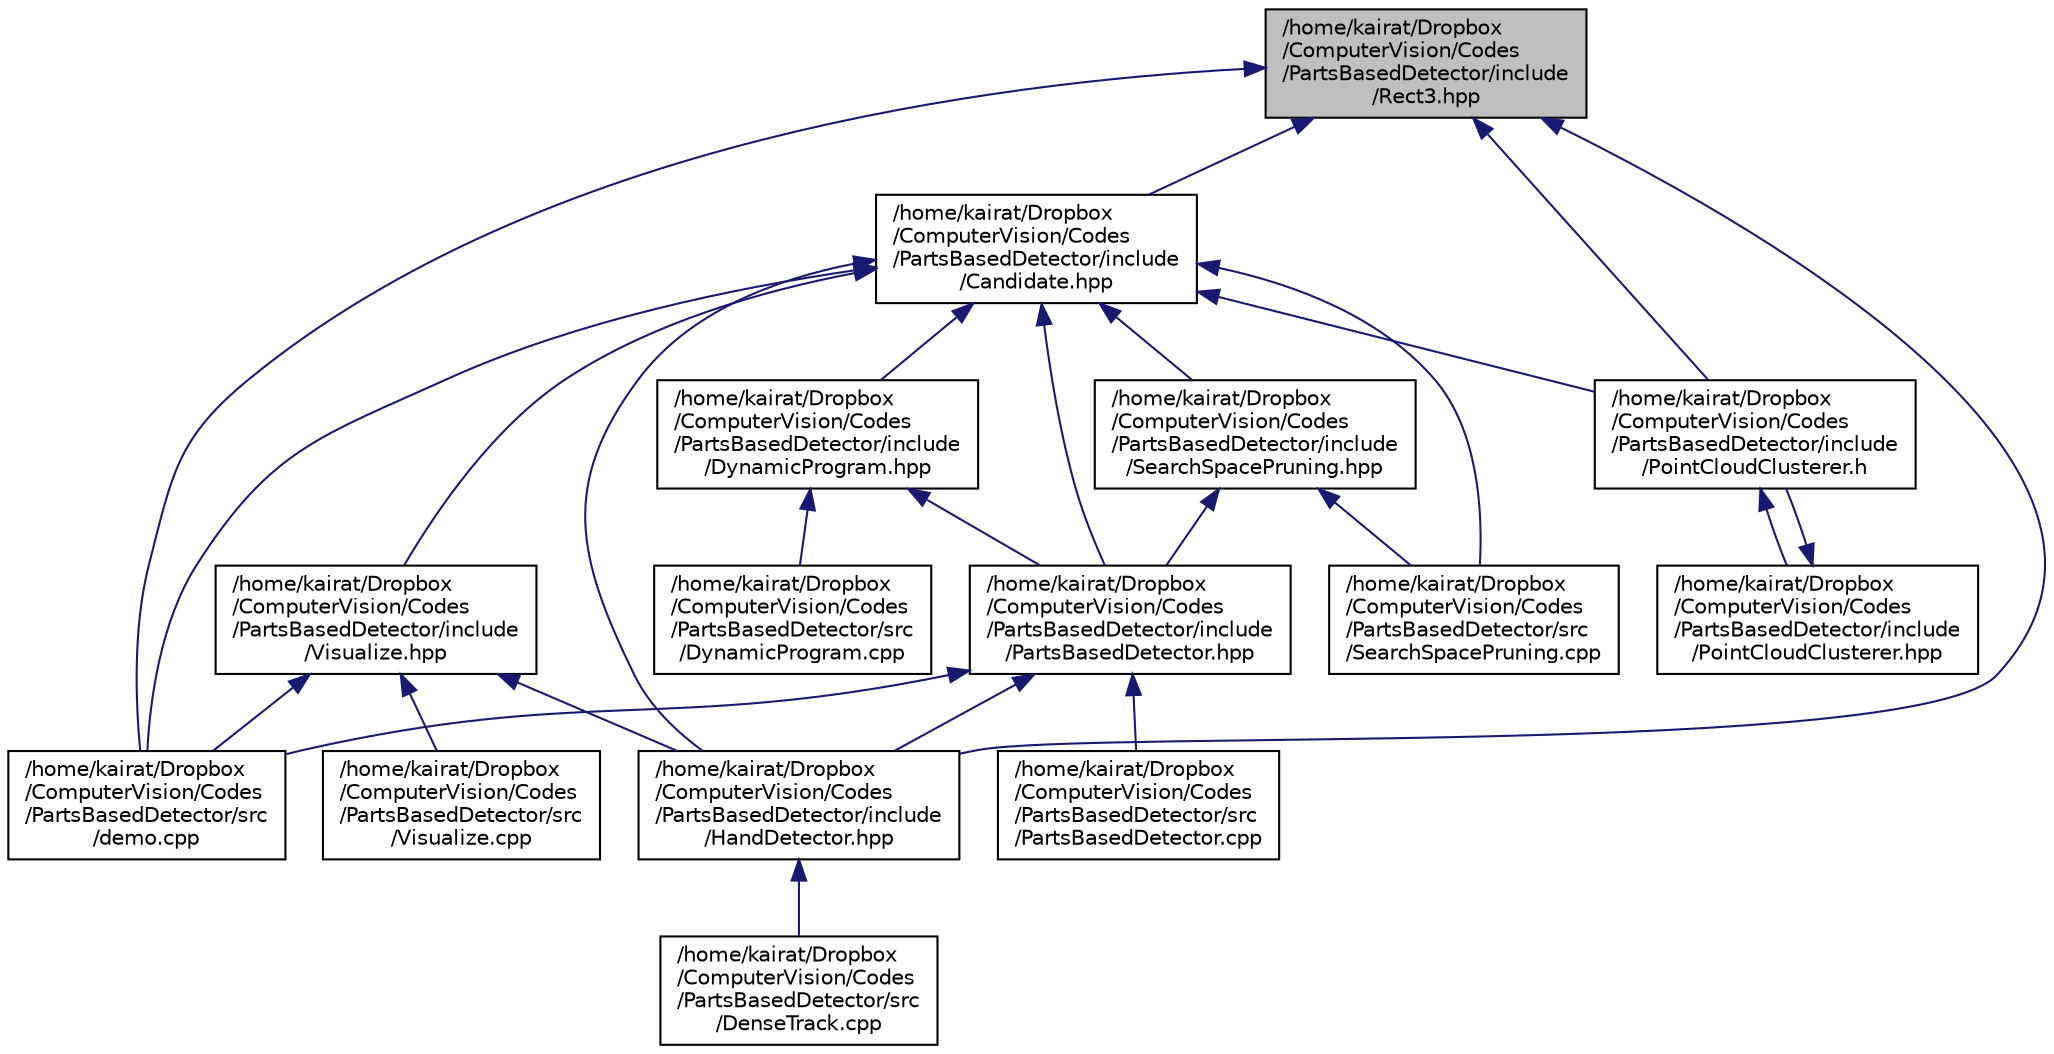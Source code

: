 digraph "/home/kairat/Dropbox/ComputerVision/Codes/PartsBasedDetector/include/Rect3.hpp"
{
  edge [fontname="Helvetica",fontsize="10",labelfontname="Helvetica",labelfontsize="10"];
  node [fontname="Helvetica",fontsize="10",shape=record];
  Node1 [label="/home/kairat/Dropbox\l/ComputerVision/Codes\l/PartsBasedDetector/include\l/Rect3.hpp",height=0.2,width=0.4,color="black", fillcolor="grey75", style="filled", fontcolor="black"];
  Node1 -> Node2 [dir="back",color="midnightblue",fontsize="10",style="solid",fontname="Helvetica"];
  Node2 [label="/home/kairat/Dropbox\l/ComputerVision/Codes\l/PartsBasedDetector/src\l/demo.cpp",height=0.2,width=0.4,color="black", fillcolor="white", style="filled",URL="$demo_8cpp.html"];
  Node1 -> Node3 [dir="back",color="midnightblue",fontsize="10",style="solid",fontname="Helvetica"];
  Node3 [label="/home/kairat/Dropbox\l/ComputerVision/Codes\l/PartsBasedDetector/include\l/Candidate.hpp",height=0.2,width=0.4,color="black", fillcolor="white", style="filled",URL="$Candidate_8hpp.html"];
  Node3 -> Node2 [dir="back",color="midnightblue",fontsize="10",style="solid",fontname="Helvetica"];
  Node3 -> Node4 [dir="back",color="midnightblue",fontsize="10",style="solid",fontname="Helvetica"];
  Node4 [label="/home/kairat/Dropbox\l/ComputerVision/Codes\l/PartsBasedDetector/src\l/SearchSpacePruning.cpp",height=0.2,width=0.4,color="black", fillcolor="white", style="filled",URL="$SearchSpacePruning_8cpp.html"];
  Node3 -> Node5 [dir="back",color="midnightblue",fontsize="10",style="solid",fontname="Helvetica"];
  Node5 [label="/home/kairat/Dropbox\l/ComputerVision/Codes\l/PartsBasedDetector/include\l/DynamicProgram.hpp",height=0.2,width=0.4,color="black", fillcolor="white", style="filled",URL="$DynamicProgram_8hpp.html"];
  Node5 -> Node6 [dir="back",color="midnightblue",fontsize="10",style="solid",fontname="Helvetica"];
  Node6 [label="/home/kairat/Dropbox\l/ComputerVision/Codes\l/PartsBasedDetector/src\l/DynamicProgram.cpp",height=0.2,width=0.4,color="black", fillcolor="white", style="filled",URL="$DynamicProgram_8cpp.html"];
  Node5 -> Node7 [dir="back",color="midnightblue",fontsize="10",style="solid",fontname="Helvetica"];
  Node7 [label="/home/kairat/Dropbox\l/ComputerVision/Codes\l/PartsBasedDetector/include\l/PartsBasedDetector.hpp",height=0.2,width=0.4,color="black", fillcolor="white", style="filled",URL="$PartsBasedDetector_8hpp.html"];
  Node7 -> Node2 [dir="back",color="midnightblue",fontsize="10",style="solid",fontname="Helvetica"];
  Node7 -> Node8 [dir="back",color="midnightblue",fontsize="10",style="solid",fontname="Helvetica"];
  Node8 [label="/home/kairat/Dropbox\l/ComputerVision/Codes\l/PartsBasedDetector/src\l/PartsBasedDetector.cpp",height=0.2,width=0.4,color="black", fillcolor="white", style="filled",URL="$PartsBasedDetector_8cpp.html"];
  Node7 -> Node9 [dir="back",color="midnightblue",fontsize="10",style="solid",fontname="Helvetica"];
  Node9 [label="/home/kairat/Dropbox\l/ComputerVision/Codes\l/PartsBasedDetector/include\l/HandDetector.hpp",height=0.2,width=0.4,color="black", fillcolor="white", style="filled",URL="$HandDetector_8hpp.html"];
  Node9 -> Node10 [dir="back",color="midnightblue",fontsize="10",style="solid",fontname="Helvetica"];
  Node10 [label="/home/kairat/Dropbox\l/ComputerVision/Codes\l/PartsBasedDetector/src\l/DenseTrack.cpp",height=0.2,width=0.4,color="black", fillcolor="white", style="filled",URL="$DenseTrack_8cpp.html"];
  Node3 -> Node7 [dir="back",color="midnightblue",fontsize="10",style="solid",fontname="Helvetica"];
  Node3 -> Node11 [dir="back",color="midnightblue",fontsize="10",style="solid",fontname="Helvetica"];
  Node11 [label="/home/kairat/Dropbox\l/ComputerVision/Codes\l/PartsBasedDetector/include\l/SearchSpacePruning.hpp",height=0.2,width=0.4,color="black", fillcolor="white", style="filled",URL="$SearchSpacePruning_8hpp.html"];
  Node11 -> Node4 [dir="back",color="midnightblue",fontsize="10",style="solid",fontname="Helvetica"];
  Node11 -> Node7 [dir="back",color="midnightblue",fontsize="10",style="solid",fontname="Helvetica"];
  Node3 -> Node9 [dir="back",color="midnightblue",fontsize="10",style="solid",fontname="Helvetica"];
  Node3 -> Node12 [dir="back",color="midnightblue",fontsize="10",style="solid",fontname="Helvetica"];
  Node12 [label="/home/kairat/Dropbox\l/ComputerVision/Codes\l/PartsBasedDetector/include\l/Visualize.hpp",height=0.2,width=0.4,color="black", fillcolor="white", style="filled",URL="$Visualize_8hpp.html"];
  Node12 -> Node2 [dir="back",color="midnightblue",fontsize="10",style="solid",fontname="Helvetica"];
  Node12 -> Node13 [dir="back",color="midnightblue",fontsize="10",style="solid",fontname="Helvetica"];
  Node13 [label="/home/kairat/Dropbox\l/ComputerVision/Codes\l/PartsBasedDetector/src\l/Visualize.cpp",height=0.2,width=0.4,color="black", fillcolor="white", style="filled",URL="$Visualize_8cpp.html"];
  Node12 -> Node9 [dir="back",color="midnightblue",fontsize="10",style="solid",fontname="Helvetica"];
  Node3 -> Node14 [dir="back",color="midnightblue",fontsize="10",style="solid",fontname="Helvetica"];
  Node14 [label="/home/kairat/Dropbox\l/ComputerVision/Codes\l/PartsBasedDetector/include\l/PointCloudClusterer.h",height=0.2,width=0.4,color="black", fillcolor="white", style="filled",URL="$PointCloudClusterer_8h.html"];
  Node14 -> Node15 [dir="back",color="midnightblue",fontsize="10",style="solid",fontname="Helvetica"];
  Node15 [label="/home/kairat/Dropbox\l/ComputerVision/Codes\l/PartsBasedDetector/include\l/PointCloudClusterer.hpp",height=0.2,width=0.4,color="black", fillcolor="white", style="filled",URL="$PointCloudClusterer_8hpp.html"];
  Node15 -> Node14 [dir="back",color="midnightblue",fontsize="10",style="solid",fontname="Helvetica"];
  Node1 -> Node9 [dir="back",color="midnightblue",fontsize="10",style="solid",fontname="Helvetica"];
  Node1 -> Node14 [dir="back",color="midnightblue",fontsize="10",style="solid",fontname="Helvetica"];
}
